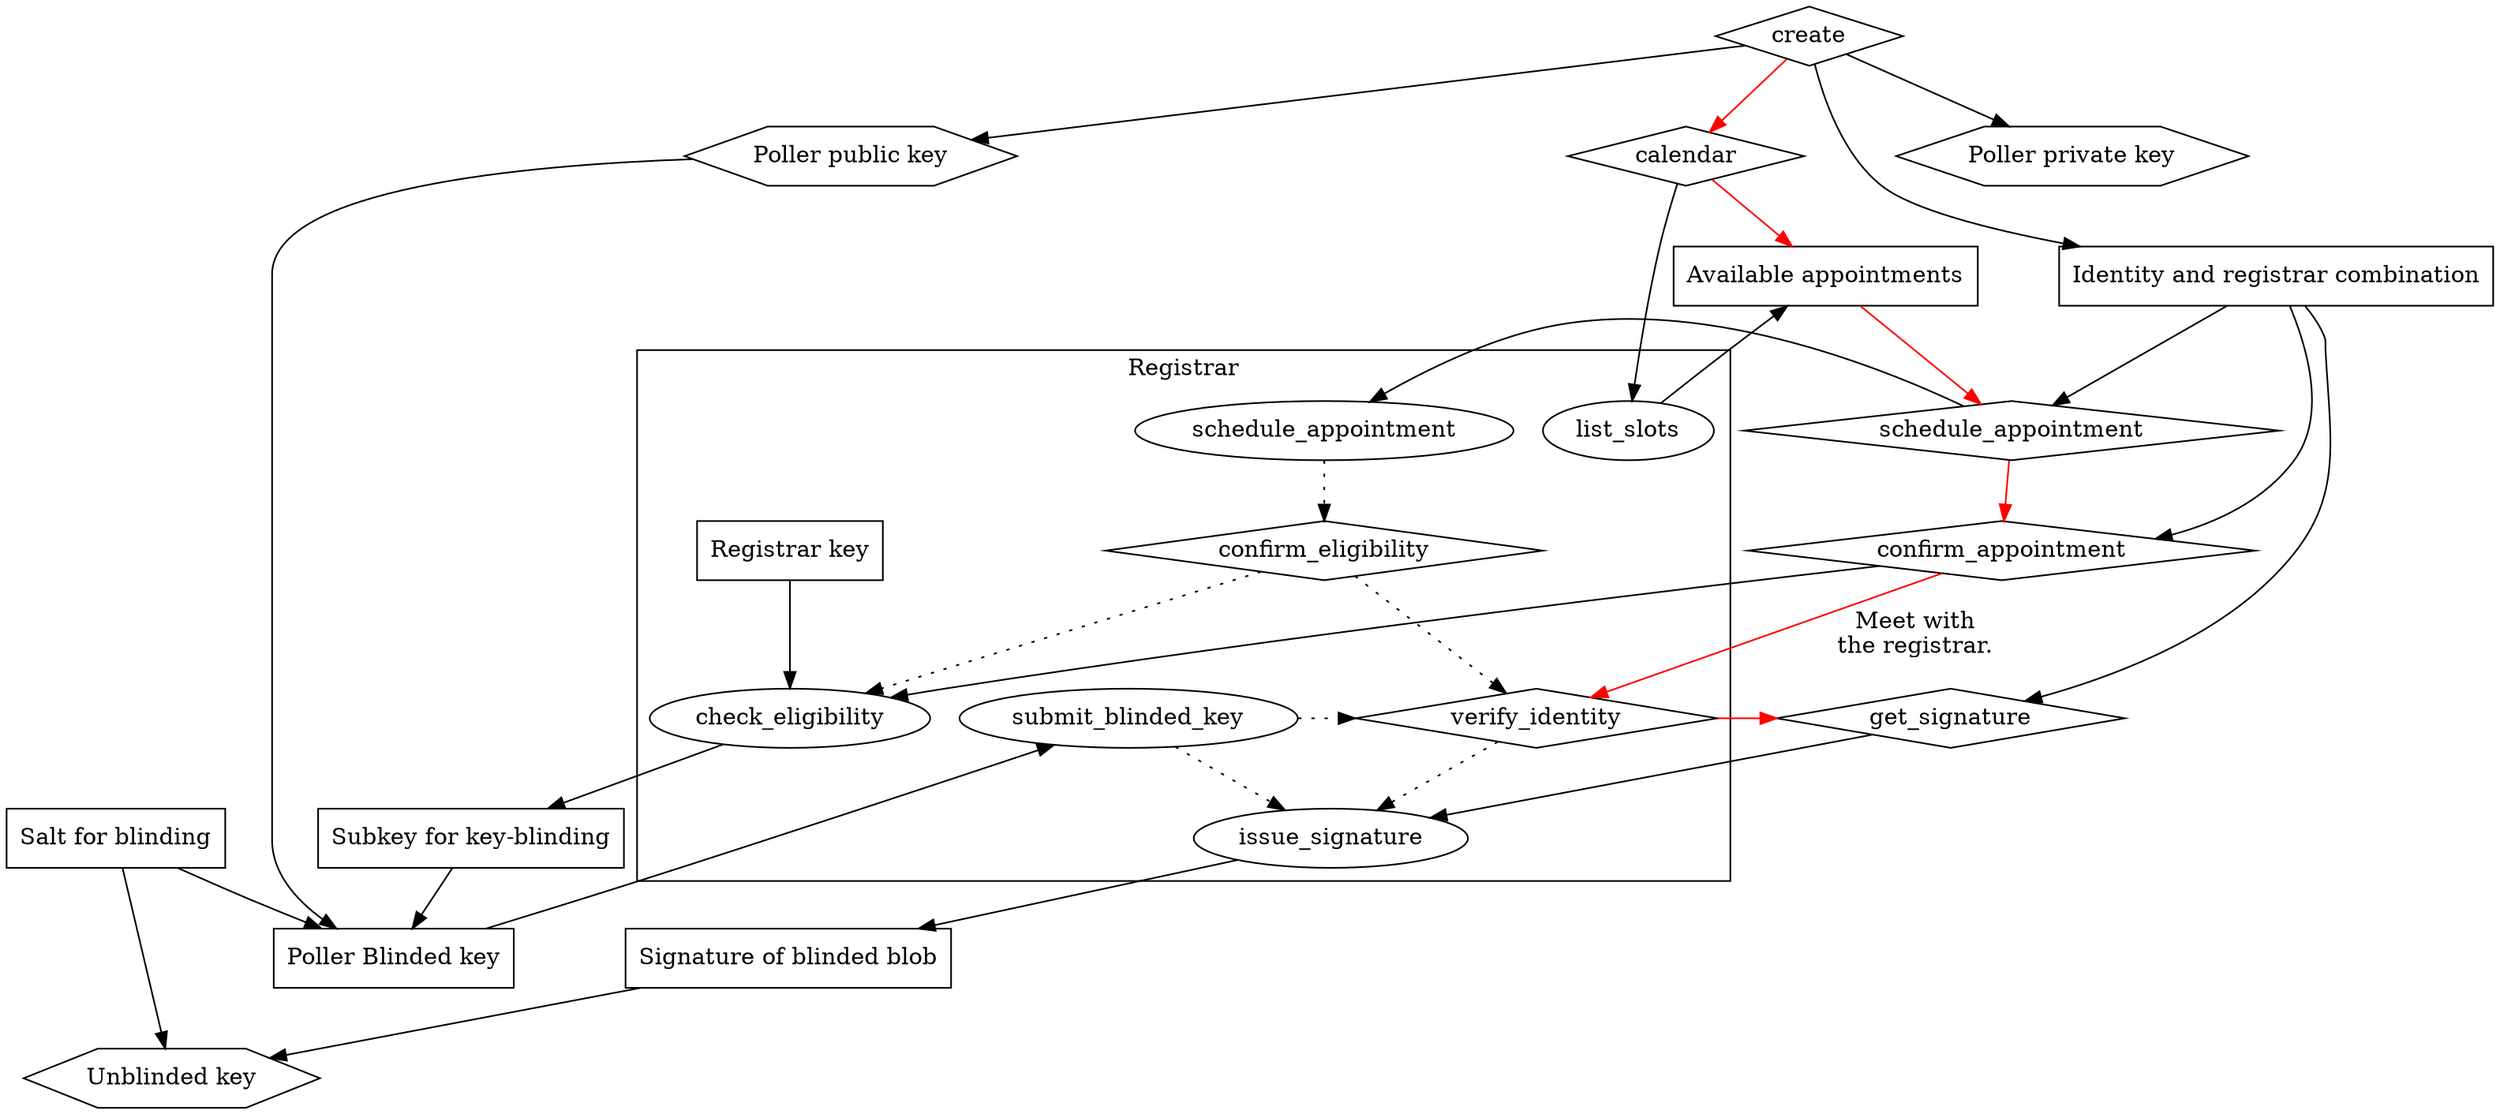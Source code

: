 /*

Solid
  Explicit data flow
Dotted
  Data dependencies that are stored in the registrar's database
Red
  Steps of the human-facing poller procedure

Diamond
  User interface
Ellipse
  Computer interface
Box
  Datum
Hexagon
  Output datum for the other poller features (screed and tally)

*/

// Registrar process
digraph {
  subgraph cluster_Registrar {
    label="Registrar"
    r_list_slots [label="list_slots"]
    r_schedule_appointment [label="schedule_appointment"]
    r_verify_identity [label="verify_identity" shape="diamond"]
    r_check_eligibility [label="check_eligibility"]
    r_issue_signature [label="issue_signature"]
    r_submit_blinded_key [label="submit_blinded_key"]
    r_confirm_eligibility -> r_check_eligibility [style="dotted"]
    r_confirm_eligibility [label="confirm_eligibility" shape="diamond"]
    r_schedule_appointment -> r_confirm_eligibility -> r_verify_identity -> r_issue_signature [style="dotted"]
    r_submit_blinded_key -> r_verify_identity [style="dotted" constraint="false"]
    r_submit_blinded_key -> r_issue_signature [style="dotted"]
    r_key [shape="box" label="Registrar key"]
  }

  // Step 1
  create [shape="diamond"]
  Identity [label="Identity and registrar combination" shape="box"]

  create -> Identity

//keygen [shape="diamond"]
  Public [label="Poller public key" shape="box"]
  Private [label="Poller private key" shape="box"]

//keygen -> Public
//keygen -> Private
  create -> Public
  create -> Private
  Public, Private [shape="hexagon"]

  calendar [shape="diamond"]
  Appointments [label="Available appointments" shape="box"]
  calendar -> r_list_slots -> Appointments
  calendar -> Appointments -> schedule_appointment [color="red"]

  Subkey [label="Subkey for key-blinding" shape="box"]
  Salt [label="Salt for blinding" shape="box"]

  Blinded [label="Poller Blinded key" shape="box"]
  Public -> Blinded
  Subkey -> Blinded
  Salt -> Blinded
  Blinded

  schedule_appointment, get_signature [shape="diamond"]
  Identity -> get_signature
  Identity -> schedule_appointment
  schedule_appointment -> r_schedule_appointment
  create -> calendar [color="red"]
  schedule_appointment -> confirm_appointment [color="red"]
  r_verify_identity -> get_signature [color="red"]
  confirm_appointment -> r_verify_identity [label="Meet with\nthe registrar." color="red"]
  get_signature -> r_issue_signature
  Identity -> confirm_appointment
  confirm_appointment [shape="diamond"]

  Blinded -> r_submit_blinded_key

  r_key -> r_check_eligibility
  confirm_appointment -> r_check_eligibility -> Subkey
  r_issue_signature -> SignedBlinded
  SignedBlinded [label="Signature of blinded blob" shape="box"]

  Salt -> Unblinded
  SignedBlinded -> Unblinded

  Unblinded [shape="hexagon" label="Unblinded key"]
}
